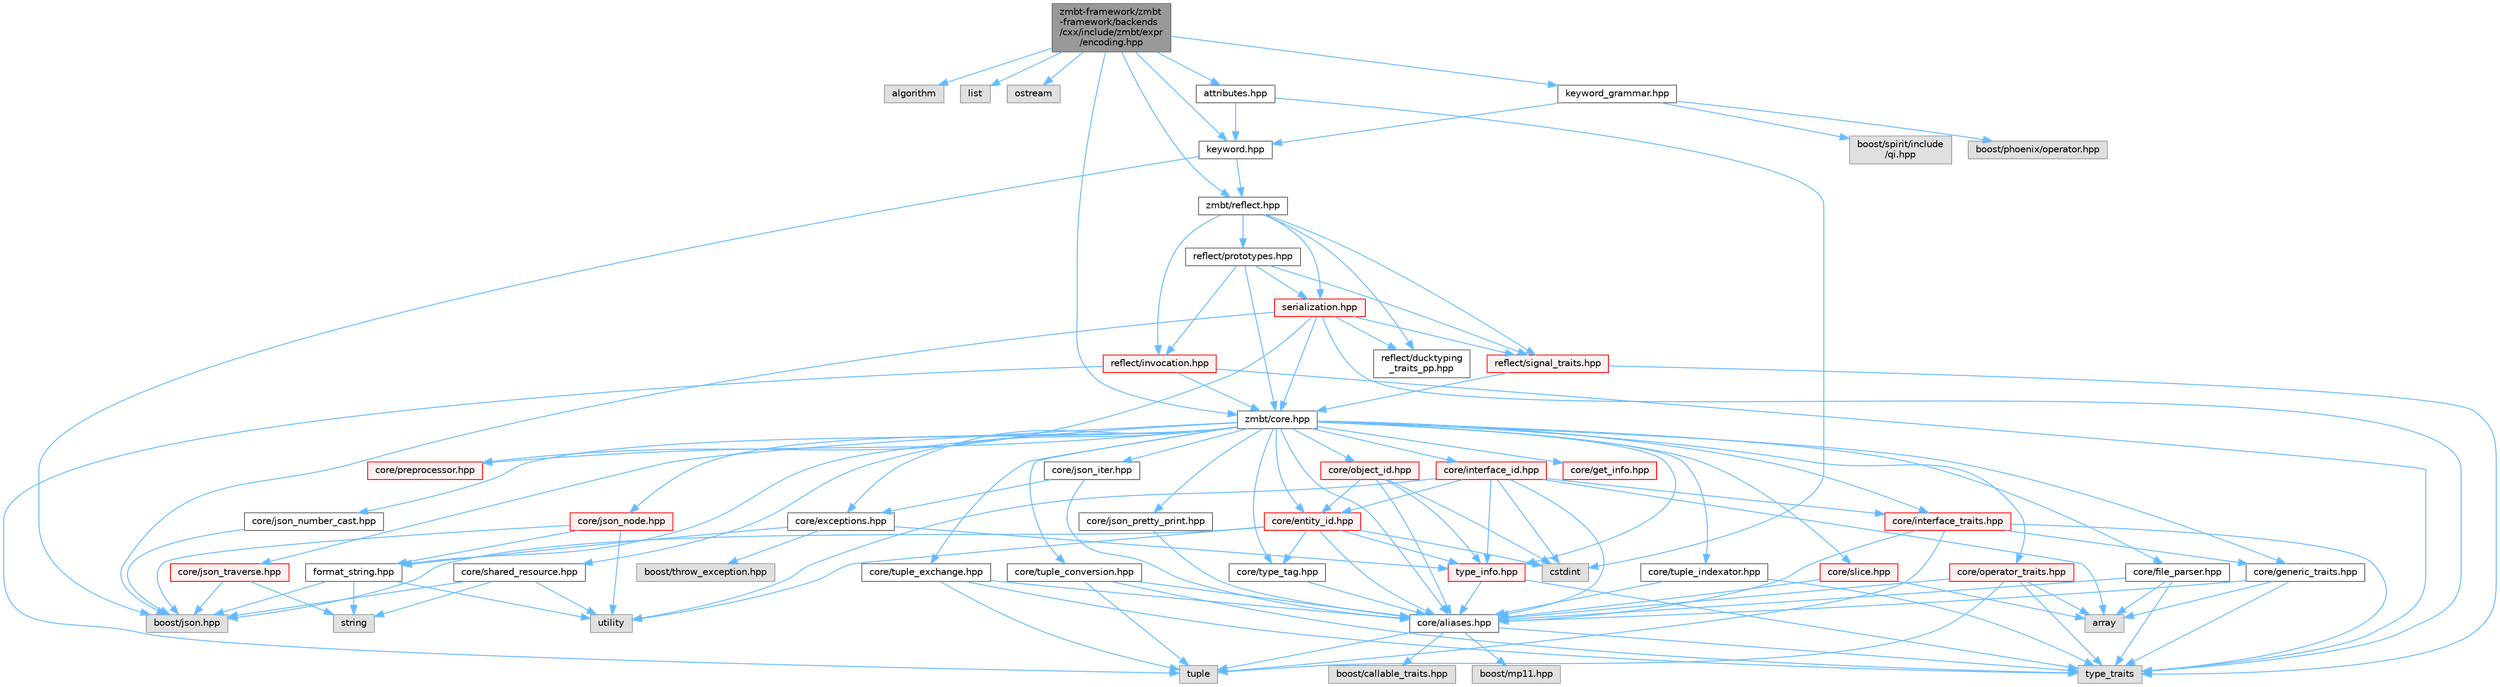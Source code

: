 digraph "zmbt-framework/zmbt-framework/backends/cxx/include/zmbt/expr/encoding.hpp"
{
 // LATEX_PDF_SIZE
  bgcolor="transparent";
  edge [fontname=Helvetica,fontsize=10,labelfontname=Helvetica,labelfontsize=10];
  node [fontname=Helvetica,fontsize=10,shape=box,height=0.2,width=0.4];
  Node1 [id="Node000001",label="zmbt-framework/zmbt\l-framework/backends\l/cxx/include/zmbt/expr\l/encoding.hpp",height=0.2,width=0.4,color="gray40", fillcolor="grey60", style="filled", fontcolor="black",tooltip=" "];
  Node1 -> Node2 [id="edge1_Node000001_Node000002",color="steelblue1",style="solid",tooltip=" "];
  Node2 [id="Node000002",label="algorithm",height=0.2,width=0.4,color="grey60", fillcolor="#E0E0E0", style="filled",tooltip=" "];
  Node1 -> Node3 [id="edge2_Node000001_Node000003",color="steelblue1",style="solid",tooltip=" "];
  Node3 [id="Node000003",label="list",height=0.2,width=0.4,color="grey60", fillcolor="#E0E0E0", style="filled",tooltip=" "];
  Node1 -> Node4 [id="edge3_Node000001_Node000004",color="steelblue1",style="solid",tooltip=" "];
  Node4 [id="Node000004",label="ostream",height=0.2,width=0.4,color="grey60", fillcolor="#E0E0E0", style="filled",tooltip=" "];
  Node1 -> Node5 [id="edge4_Node000001_Node000005",color="steelblue1",style="solid",tooltip=" "];
  Node5 [id="Node000005",label="zmbt/core.hpp",height=0.2,width=0.4,color="grey40", fillcolor="white", style="filled",URL="$core_8hpp.html",tooltip=" "];
  Node5 -> Node6 [id="edge5_Node000005_Node000006",color="steelblue1",style="solid",tooltip=" "];
  Node6 [id="Node000006",label="core/aliases.hpp",height=0.2,width=0.4,color="grey40", fillcolor="white", style="filled",URL="$aliases_8hpp.html",tooltip=" "];
  Node6 -> Node7 [id="edge6_Node000006_Node000007",color="steelblue1",style="solid",tooltip=" "];
  Node7 [id="Node000007",label="type_traits",height=0.2,width=0.4,color="grey60", fillcolor="#E0E0E0", style="filled",tooltip=" "];
  Node6 -> Node8 [id="edge7_Node000006_Node000008",color="steelblue1",style="solid",tooltip=" "];
  Node8 [id="Node000008",label="tuple",height=0.2,width=0.4,color="grey60", fillcolor="#E0E0E0", style="filled",tooltip=" "];
  Node6 -> Node9 [id="edge8_Node000006_Node000009",color="steelblue1",style="solid",tooltip=" "];
  Node9 [id="Node000009",label="boost/callable_traits.hpp",height=0.2,width=0.4,color="grey60", fillcolor="#E0E0E0", style="filled",tooltip=" "];
  Node6 -> Node10 [id="edge9_Node000006_Node000010",color="steelblue1",style="solid",tooltip=" "];
  Node10 [id="Node000010",label="boost/mp11.hpp",height=0.2,width=0.4,color="grey60", fillcolor="#E0E0E0", style="filled",tooltip=" "];
  Node5 -> Node11 [id="edge10_Node000005_Node000011",color="steelblue1",style="solid",tooltip=" "];
  Node11 [id="Node000011",label="core/exceptions.hpp",height=0.2,width=0.4,color="grey40", fillcolor="white", style="filled",URL="$core_2exceptions_8hpp.html",tooltip=" "];
  Node11 -> Node12 [id="edge11_Node000011_Node000012",color="steelblue1",style="solid",tooltip=" "];
  Node12 [id="Node000012",label="boost/throw_exception.hpp",height=0.2,width=0.4,color="grey60", fillcolor="#E0E0E0", style="filled",tooltip=" "];
  Node11 -> Node13 [id="edge12_Node000011_Node000013",color="steelblue1",style="solid",tooltip=" "];
  Node13 [id="Node000013",label="format_string.hpp",height=0.2,width=0.4,color="grey40", fillcolor="white", style="filled",URL="$format__string_8hpp.html",tooltip=" "];
  Node13 -> Node14 [id="edge13_Node000013_Node000014",color="steelblue1",style="solid",tooltip=" "];
  Node14 [id="Node000014",label="boost/json.hpp",height=0.2,width=0.4,color="grey60", fillcolor="#E0E0E0", style="filled",tooltip=" "];
  Node13 -> Node15 [id="edge14_Node000013_Node000015",color="steelblue1",style="solid",tooltip=" "];
  Node15 [id="Node000015",label="string",height=0.2,width=0.4,color="grey60", fillcolor="#E0E0E0", style="filled",tooltip=" "];
  Node13 -> Node16 [id="edge15_Node000013_Node000016",color="steelblue1",style="solid",tooltip=" "];
  Node16 [id="Node000016",label="utility",height=0.2,width=0.4,color="grey60", fillcolor="#E0E0E0", style="filled",tooltip=" "];
  Node11 -> Node17 [id="edge16_Node000011_Node000017",color="steelblue1",style="solid",tooltip=" "];
  Node17 [id="Node000017",label="type_info.hpp",height=0.2,width=0.4,color="red", fillcolor="#FFF0F0", style="filled",URL="$type__info_8hpp.html",tooltip=" "];
  Node17 -> Node7 [id="edge17_Node000017_Node000007",color="steelblue1",style="solid",tooltip=" "];
  Node17 -> Node6 [id="edge18_Node000017_Node000006",color="steelblue1",style="solid",tooltip=" "];
  Node5 -> Node19 [id="edge19_Node000005_Node000019",color="steelblue1",style="solid",tooltip=" "];
  Node19 [id="Node000019",label="core/file_parser.hpp",height=0.2,width=0.4,color="grey40", fillcolor="white", style="filled",URL="$file__parser_8hpp.html",tooltip=" "];
  Node19 -> Node20 [id="edge20_Node000019_Node000020",color="steelblue1",style="solid",tooltip=" "];
  Node20 [id="Node000020",label="array",height=0.2,width=0.4,color="grey60", fillcolor="#E0E0E0", style="filled",tooltip=" "];
  Node19 -> Node7 [id="edge21_Node000019_Node000007",color="steelblue1",style="solid",tooltip=" "];
  Node19 -> Node6 [id="edge22_Node000019_Node000006",color="steelblue1",style="solid",tooltip=" "];
  Node5 -> Node13 [id="edge23_Node000005_Node000013",color="steelblue1",style="solid",tooltip=" "];
  Node5 -> Node21 [id="edge24_Node000005_Node000021",color="steelblue1",style="solid",tooltip=" "];
  Node21 [id="Node000021",label="core/generic_traits.hpp",height=0.2,width=0.4,color="grey40", fillcolor="white", style="filled",URL="$generic__traits_8hpp.html",tooltip=" "];
  Node21 -> Node7 [id="edge25_Node000021_Node000007",color="steelblue1",style="solid",tooltip=" "];
  Node21 -> Node20 [id="edge26_Node000021_Node000020",color="steelblue1",style="solid",tooltip=" "];
  Node21 -> Node6 [id="edge27_Node000021_Node000006",color="steelblue1",style="solid",tooltip=" "];
  Node5 -> Node22 [id="edge28_Node000005_Node000022",color="steelblue1",style="solid",tooltip=" "];
  Node22 [id="Node000022",label="core/get_info.hpp",height=0.2,width=0.4,color="red", fillcolor="#FFF0F0", style="filled",URL="$get__info_8hpp.html",tooltip=" "];
  Node5 -> Node24 [id="edge29_Node000005_Node000024",color="steelblue1",style="solid",tooltip=" "];
  Node24 [id="Node000024",label="core/interface_traits.hpp",height=0.2,width=0.4,color="red", fillcolor="#FFF0F0", style="filled",URL="$interface__traits_8hpp.html",tooltip=" "];
  Node24 -> Node8 [id="edge30_Node000024_Node000008",color="steelblue1",style="solid",tooltip=" "];
  Node24 -> Node7 [id="edge31_Node000024_Node000007",color="steelblue1",style="solid",tooltip=" "];
  Node24 -> Node6 [id="edge32_Node000024_Node000006",color="steelblue1",style="solid",tooltip=" "];
  Node24 -> Node21 [id="edge33_Node000024_Node000021",color="steelblue1",style="solid",tooltip=" "];
  Node5 -> Node26 [id="edge34_Node000005_Node000026",color="steelblue1",style="solid",tooltip=" "];
  Node26 [id="Node000026",label="core/json_iter.hpp",height=0.2,width=0.4,color="grey40", fillcolor="white", style="filled",URL="$json__iter_8hpp.html",tooltip=" "];
  Node26 -> Node6 [id="edge35_Node000026_Node000006",color="steelblue1",style="solid",tooltip=" "];
  Node26 -> Node11 [id="edge36_Node000026_Node000011",color="steelblue1",style="solid",tooltip=" "];
  Node5 -> Node27 [id="edge37_Node000005_Node000027",color="steelblue1",style="solid",tooltip=" "];
  Node27 [id="Node000027",label="core/json_node.hpp",height=0.2,width=0.4,color="red", fillcolor="#FFF0F0", style="filled",URL="$json__node_8hpp.html",tooltip=" "];
  Node27 -> Node14 [id="edge38_Node000027_Node000014",color="steelblue1",style="solid",tooltip=" "];
  Node27 -> Node16 [id="edge39_Node000027_Node000016",color="steelblue1",style="solid",tooltip=" "];
  Node27 -> Node13 [id="edge40_Node000027_Node000013",color="steelblue1",style="solid",tooltip=" "];
  Node5 -> Node31 [id="edge41_Node000005_Node000031",color="steelblue1",style="solid",tooltip=" "];
  Node31 [id="Node000031",label="core/json_number_cast.hpp",height=0.2,width=0.4,color="grey40", fillcolor="white", style="filled",URL="$json__number__cast_8hpp.html",tooltip=" "];
  Node31 -> Node14 [id="edge42_Node000031_Node000014",color="steelblue1",style="solid",tooltip=" "];
  Node5 -> Node32 [id="edge43_Node000005_Node000032",color="steelblue1",style="solid",tooltip=" "];
  Node32 [id="Node000032",label="core/json_traverse.hpp",height=0.2,width=0.4,color="red", fillcolor="#FFF0F0", style="filled",URL="$json__traverse_8hpp.html",tooltip=" "];
  Node32 -> Node15 [id="edge44_Node000032_Node000015",color="steelblue1",style="solid",tooltip=" "];
  Node32 -> Node14 [id="edge45_Node000032_Node000014",color="steelblue1",style="solid",tooltip=" "];
  Node5 -> Node33 [id="edge46_Node000005_Node000033",color="steelblue1",style="solid",tooltip=" "];
  Node33 [id="Node000033",label="core/json_pretty_print.hpp",height=0.2,width=0.4,color="grey40", fillcolor="white", style="filled",URL="$json__pretty__print_8hpp.html",tooltip=" "];
  Node33 -> Node6 [id="edge47_Node000033_Node000006",color="steelblue1",style="solid",tooltip=" "];
  Node5 -> Node34 [id="edge48_Node000005_Node000034",color="steelblue1",style="solid",tooltip=" "];
  Node34 [id="Node000034",label="core/slice.hpp",height=0.2,width=0.4,color="red", fillcolor="#FFF0F0", style="filled",URL="$slice_8hpp.html",tooltip=" "];
  Node34 -> Node20 [id="edge49_Node000034_Node000020",color="steelblue1",style="solid",tooltip=" "];
  Node34 -> Node6 [id="edge50_Node000034_Node000006",color="steelblue1",style="solid",tooltip=" "];
  Node5 -> Node35 [id="edge51_Node000005_Node000035",color="steelblue1",style="solid",tooltip=" "];
  Node35 [id="Node000035",label="core/preprocessor.hpp",height=0.2,width=0.4,color="red", fillcolor="#FFF0F0", style="filled",URL="$preprocessor_8hpp.html",tooltip="type traits to check serialization compatibility"];
  Node5 -> Node37 [id="edge52_Node000005_Node000037",color="steelblue1",style="solid",tooltip=" "];
  Node37 [id="Node000037",label="core/operator_traits.hpp",height=0.2,width=0.4,color="red", fillcolor="#FFF0F0", style="filled",URL="$operator__traits_8hpp.html",tooltip=" "];
  Node37 -> Node20 [id="edge53_Node000037_Node000020",color="steelblue1",style="solid",tooltip=" "];
  Node37 -> Node7 [id="edge54_Node000037_Node000007",color="steelblue1",style="solid",tooltip=" "];
  Node37 -> Node8 [id="edge55_Node000037_Node000008",color="steelblue1",style="solid",tooltip=" "];
  Node37 -> Node6 [id="edge56_Node000037_Node000006",color="steelblue1",style="solid",tooltip=" "];
  Node5 -> Node44 [id="edge57_Node000005_Node000044",color="steelblue1",style="solid",tooltip=" "];
  Node44 [id="Node000044",label="core/shared_resource.hpp",height=0.2,width=0.4,color="grey40", fillcolor="white", style="filled",URL="$shared__resource_8hpp.html",tooltip=" "];
  Node44 -> Node14 [id="edge58_Node000044_Node000014",color="steelblue1",style="solid",tooltip=" "];
  Node44 -> Node15 [id="edge59_Node000044_Node000015",color="steelblue1",style="solid",tooltip=" "];
  Node44 -> Node16 [id="edge60_Node000044_Node000016",color="steelblue1",style="solid",tooltip=" "];
  Node5 -> Node45 [id="edge61_Node000005_Node000045",color="steelblue1",style="solid",tooltip=" "];
  Node45 [id="Node000045",label="core/tuple_conversion.hpp",height=0.2,width=0.4,color="grey40", fillcolor="white", style="filled",URL="$tuple__conversion_8hpp.html",tooltip=" "];
  Node45 -> Node8 [id="edge62_Node000045_Node000008",color="steelblue1",style="solid",tooltip=" "];
  Node45 -> Node7 [id="edge63_Node000045_Node000007",color="steelblue1",style="solid",tooltip=" "];
  Node45 -> Node6 [id="edge64_Node000045_Node000006",color="steelblue1",style="solid",tooltip=" "];
  Node5 -> Node46 [id="edge65_Node000005_Node000046",color="steelblue1",style="solid",tooltip=" "];
  Node46 [id="Node000046",label="core/tuple_exchange.hpp",height=0.2,width=0.4,color="grey40", fillcolor="white", style="filled",URL="$tuple__exchange_8hpp.html",tooltip=" "];
  Node46 -> Node8 [id="edge66_Node000046_Node000008",color="steelblue1",style="solid",tooltip=" "];
  Node46 -> Node7 [id="edge67_Node000046_Node000007",color="steelblue1",style="solid",tooltip=" "];
  Node46 -> Node6 [id="edge68_Node000046_Node000006",color="steelblue1",style="solid",tooltip=" "];
  Node5 -> Node47 [id="edge69_Node000005_Node000047",color="steelblue1",style="solid",tooltip=" "];
  Node47 [id="Node000047",label="core/tuple_indexator.hpp",height=0.2,width=0.4,color="grey40", fillcolor="white", style="filled",URL="$tuple__indexator_8hpp.html",tooltip=" "];
  Node47 -> Node7 [id="edge70_Node000047_Node000007",color="steelblue1",style="solid",tooltip=" "];
  Node47 -> Node6 [id="edge71_Node000047_Node000006",color="steelblue1",style="solid",tooltip=" "];
  Node5 -> Node17 [id="edge72_Node000005_Node000017",color="steelblue1",style="solid",tooltip=" "];
  Node5 -> Node48 [id="edge73_Node000005_Node000048",color="steelblue1",style="solid",tooltip=" "];
  Node48 [id="Node000048",label="core/type_tag.hpp",height=0.2,width=0.4,color="grey40", fillcolor="white", style="filled",URL="$type__tag_8hpp.html",tooltip=" "];
  Node48 -> Node6 [id="edge74_Node000048_Node000006",color="steelblue1",style="solid",tooltip=" "];
  Node5 -> Node49 [id="edge75_Node000005_Node000049",color="steelblue1",style="solid",tooltip=" "];
  Node49 [id="Node000049",label="core/entity_id.hpp",height=0.2,width=0.4,color="red", fillcolor="#FFF0F0", style="filled",URL="$entity__id_8hpp.html",tooltip=" "];
  Node49 -> Node50 [id="edge76_Node000049_Node000050",color="steelblue1",style="solid",tooltip=" "];
  Node50 [id="Node000050",label="cstdint",height=0.2,width=0.4,color="grey60", fillcolor="#E0E0E0", style="filled",tooltip=" "];
  Node49 -> Node16 [id="edge77_Node000049_Node000016",color="steelblue1",style="solid",tooltip=" "];
  Node49 -> Node14 [id="edge78_Node000049_Node000014",color="steelblue1",style="solid",tooltip=" "];
  Node49 -> Node6 [id="edge79_Node000049_Node000006",color="steelblue1",style="solid",tooltip=" "];
  Node49 -> Node48 [id="edge80_Node000049_Node000048",color="steelblue1",style="solid",tooltip=" "];
  Node49 -> Node17 [id="edge81_Node000049_Node000017",color="steelblue1",style="solid",tooltip=" "];
  Node5 -> Node52 [id="edge82_Node000005_Node000052",color="steelblue1",style="solid",tooltip=" "];
  Node52 [id="Node000052",label="core/interface_id.hpp",height=0.2,width=0.4,color="red", fillcolor="#FFF0F0", style="filled",URL="$interface__id_8hpp.html",tooltip=" "];
  Node52 -> Node20 [id="edge83_Node000052_Node000020",color="steelblue1",style="solid",tooltip=" "];
  Node52 -> Node50 [id="edge84_Node000052_Node000050",color="steelblue1",style="solid",tooltip=" "];
  Node52 -> Node16 [id="edge85_Node000052_Node000016",color="steelblue1",style="solid",tooltip=" "];
  Node52 -> Node6 [id="edge86_Node000052_Node000006",color="steelblue1",style="solid",tooltip=" "];
  Node52 -> Node49 [id="edge87_Node000052_Node000049",color="steelblue1",style="solid",tooltip=" "];
  Node52 -> Node24 [id="edge88_Node000052_Node000024",color="steelblue1",style="solid",tooltip=" "];
  Node52 -> Node17 [id="edge89_Node000052_Node000017",color="steelblue1",style="solid",tooltip=" "];
  Node5 -> Node56 [id="edge90_Node000005_Node000056",color="steelblue1",style="solid",tooltip=" "];
  Node56 [id="Node000056",label="core/object_id.hpp",height=0.2,width=0.4,color="red", fillcolor="#FFF0F0", style="filled",URL="$object__id_8hpp.html",tooltip=" "];
  Node56 -> Node50 [id="edge91_Node000056_Node000050",color="steelblue1",style="solid",tooltip=" "];
  Node56 -> Node6 [id="edge92_Node000056_Node000006",color="steelblue1",style="solid",tooltip=" "];
  Node56 -> Node49 [id="edge93_Node000056_Node000049",color="steelblue1",style="solid",tooltip=" "];
  Node56 -> Node17 [id="edge94_Node000056_Node000017",color="steelblue1",style="solid",tooltip=" "];
  Node1 -> Node57 [id="edge95_Node000001_Node000057",color="steelblue1",style="solid",tooltip=" "];
  Node57 [id="Node000057",label="zmbt/reflect.hpp",height=0.2,width=0.4,color="grey40", fillcolor="white", style="filled",URL="$reflect_8hpp.html",tooltip=" "];
  Node57 -> Node58 [id="edge96_Node000057_Node000058",color="steelblue1",style="solid",tooltip=" "];
  Node58 [id="Node000058",label="reflect/ducktyping\l_traits_pp.hpp",height=0.2,width=0.4,color="grey40", fillcolor="white", style="filled",URL="$ducktyping__traits__pp_8hpp.html",tooltip=" "];
  Node57 -> Node59 [id="edge97_Node000057_Node000059",color="steelblue1",style="solid",tooltip=" "];
  Node59 [id="Node000059",label="reflect/signal_traits.hpp",height=0.2,width=0.4,color="red", fillcolor="#FFF0F0", style="filled",URL="$signal__traits_8hpp.html",tooltip=" "];
  Node59 -> Node7 [id="edge98_Node000059_Node000007",color="steelblue1",style="solid",tooltip=" "];
  Node59 -> Node5 [id="edge99_Node000059_Node000005",color="steelblue1",style="solid",tooltip=" "];
  Node57 -> Node60 [id="edge100_Node000057_Node000060",color="steelblue1",style="solid",tooltip=" "];
  Node60 [id="Node000060",label="reflect/invocation.hpp",height=0.2,width=0.4,color="red", fillcolor="#FFF0F0", style="filled",URL="$invocation_8hpp.html",tooltip=" "];
  Node60 -> Node8 [id="edge101_Node000060_Node000008",color="steelblue1",style="solid",tooltip=" "];
  Node60 -> Node7 [id="edge102_Node000060_Node000007",color="steelblue1",style="solid",tooltip=" "];
  Node60 -> Node5 [id="edge103_Node000060_Node000005",color="steelblue1",style="solid",tooltip=" "];
  Node57 -> Node61 [id="edge104_Node000057_Node000061",color="steelblue1",style="solid",tooltip=" "];
  Node61 [id="Node000061",label="reflect/prototypes.hpp",height=0.2,width=0.4,color="grey40", fillcolor="white", style="filled",URL="$prototypes_8hpp.html",tooltip=" "];
  Node61 -> Node5 [id="edge105_Node000061_Node000005",color="steelblue1",style="solid",tooltip=" "];
  Node61 -> Node59 [id="edge106_Node000061_Node000059",color="steelblue1",style="solid",tooltip=" "];
  Node61 -> Node62 [id="edge107_Node000061_Node000062",color="steelblue1",style="solid",tooltip=" "];
  Node62 [id="Node000062",label="serialization.hpp",height=0.2,width=0.4,color="red", fillcolor="#FFF0F0", style="filled",URL="$serialization_8hpp.html",tooltip=" "];
  Node62 -> Node7 [id="edge108_Node000062_Node000007",color="steelblue1",style="solid",tooltip=" "];
  Node62 -> Node14 [id="edge109_Node000062_Node000014",color="steelblue1",style="solid",tooltip=" "];
  Node62 -> Node35 [id="edge110_Node000062_Node000035",color="steelblue1",style="solid",tooltip=" "];
  Node62 -> Node5 [id="edge111_Node000062_Node000005",color="steelblue1",style="solid",tooltip=" "];
  Node62 -> Node58 [id="edge112_Node000062_Node000058",color="steelblue1",style="solid",tooltip=" "];
  Node62 -> Node59 [id="edge113_Node000062_Node000059",color="steelblue1",style="solid",tooltip=" "];
  Node61 -> Node60 [id="edge114_Node000061_Node000060",color="steelblue1",style="solid",tooltip=" "];
  Node57 -> Node62 [id="edge115_Node000057_Node000062",color="steelblue1",style="solid",tooltip=" "];
  Node1 -> Node66 [id="edge116_Node000001_Node000066",color="steelblue1",style="solid",tooltip=" "];
  Node66 [id="Node000066",label="keyword.hpp",height=0.2,width=0.4,color="grey40", fillcolor="white", style="filled",URL="$keyword_8hpp.html",tooltip=" "];
  Node66 -> Node14 [id="edge117_Node000066_Node000014",color="steelblue1",style="solid",tooltip=" "];
  Node66 -> Node57 [id="edge118_Node000066_Node000057",color="steelblue1",style="solid",tooltip=" "];
  Node1 -> Node67 [id="edge119_Node000001_Node000067",color="steelblue1",style="solid",tooltip=" "];
  Node67 [id="Node000067",label="attributes.hpp",height=0.2,width=0.4,color="grey40", fillcolor="white", style="filled",URL="$attributes_8hpp.html",tooltip=" "];
  Node67 -> Node50 [id="edge120_Node000067_Node000050",color="steelblue1",style="solid",tooltip=" "];
  Node67 -> Node66 [id="edge121_Node000067_Node000066",color="steelblue1",style="solid",tooltip=" "];
  Node1 -> Node68 [id="edge122_Node000001_Node000068",color="steelblue1",style="solid",tooltip=" "];
  Node68 [id="Node000068",label="keyword_grammar.hpp",height=0.2,width=0.4,color="grey40", fillcolor="white", style="filled",URL="$keyword__grammar_8hpp.html",tooltip=" "];
  Node68 -> Node69 [id="edge123_Node000068_Node000069",color="steelblue1",style="solid",tooltip=" "];
  Node69 [id="Node000069",label="boost/spirit/include\l/qi.hpp",height=0.2,width=0.4,color="grey60", fillcolor="#E0E0E0", style="filled",tooltip=" "];
  Node68 -> Node70 [id="edge124_Node000068_Node000070",color="steelblue1",style="solid",tooltip=" "];
  Node70 [id="Node000070",label="boost/phoenix/operator.hpp",height=0.2,width=0.4,color="grey60", fillcolor="#E0E0E0", style="filled",tooltip=" "];
  Node68 -> Node66 [id="edge125_Node000068_Node000066",color="steelblue1",style="solid",tooltip=" "];
}
